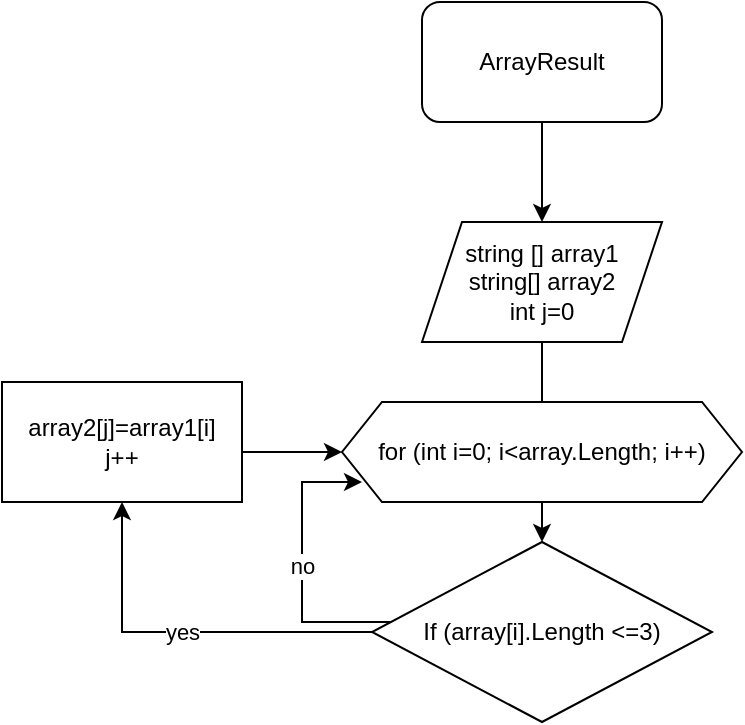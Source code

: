 <mxfile version="20.8.20" type="device"><diagram name="Страница 1" id="eUgX25l2-GboFDJnAxjg"><mxGraphModel dx="792" dy="474" grid="1" gridSize="10" guides="1" tooltips="1" connect="1" arrows="1" fold="1" page="1" pageScale="1" pageWidth="827" pageHeight="1169" math="0" shadow="0"><root><mxCell id="0"/><mxCell id="1" parent="0"/><mxCell id="sMMyRnsMspVgKDLRVQZa-9" value="" style="edgeStyle=orthogonalEdgeStyle;rounded=0;orthogonalLoop=1;jettySize=auto;html=1;fontColor=#000000;" edge="1" parent="1" source="sMMyRnsMspVgKDLRVQZa-4" target="sMMyRnsMspVgKDLRVQZa-5"><mxGeometry relative="1" as="geometry"/></mxCell><mxCell id="sMMyRnsMspVgKDLRVQZa-4" value="&lt;font color=&quot;#000000&quot;&gt;ArrayResult&lt;/font&gt;" style="rounded=1;whiteSpace=wrap;html=1;labelBackgroundColor=#ffffff;fontColor=#FFFFFF;" vertex="1" parent="1"><mxGeometry x="340" y="90" width="120" height="60" as="geometry"/></mxCell><mxCell id="sMMyRnsMspVgKDLRVQZa-10" value="" style="edgeStyle=orthogonalEdgeStyle;rounded=0;orthogonalLoop=1;jettySize=auto;html=1;fontColor=#000000;" edge="1" parent="1" source="sMMyRnsMspVgKDLRVQZa-5" target="sMMyRnsMspVgKDLRVQZa-7"><mxGeometry relative="1" as="geometry"/></mxCell><mxCell id="sMMyRnsMspVgKDLRVQZa-5" value="string [] array1&lt;br&gt;string[] array2&lt;br&gt;int j=0" style="shape=parallelogram;perimeter=parallelogramPerimeter;whiteSpace=wrap;html=1;fixedSize=1;labelBackgroundColor=#ffffff;fontColor=#000000;" vertex="1" parent="1"><mxGeometry x="340" y="200" width="120" height="60" as="geometry"/></mxCell><mxCell id="sMMyRnsMspVgKDLRVQZa-6" value="for (int i=0; i&amp;lt;array.Length; i++)" style="shape=hexagon;perimeter=hexagonPerimeter2;whiteSpace=wrap;html=1;fixedSize=1;labelBackgroundColor=#ffffff;fontColor=#000000;" vertex="1" parent="1"><mxGeometry x="300" y="290" width="200" height="50" as="geometry"/></mxCell><mxCell id="sMMyRnsMspVgKDLRVQZa-11" value="yes" style="edgeStyle=orthogonalEdgeStyle;rounded=0;orthogonalLoop=1;jettySize=auto;html=1;entryX=0.5;entryY=1;entryDx=0;entryDy=0;fontColor=#000000;" edge="1" parent="1" source="sMMyRnsMspVgKDLRVQZa-7" target="sMMyRnsMspVgKDLRVQZa-8"><mxGeometry relative="1" as="geometry"/></mxCell><mxCell id="sMMyRnsMspVgKDLRVQZa-13" value="no" style="edgeStyle=orthogonalEdgeStyle;rounded=0;orthogonalLoop=1;jettySize=auto;html=1;fontColor=#000000;entryX=0.05;entryY=0.8;entryDx=0;entryDy=0;entryPerimeter=0;" edge="1" parent="1" source="sMMyRnsMspVgKDLRVQZa-7" target="sMMyRnsMspVgKDLRVQZa-6"><mxGeometry relative="1" as="geometry"><mxPoint x="280" y="330" as="targetPoint"/><Array as="points"><mxPoint x="280" y="400"/><mxPoint x="280" y="330"/></Array></mxGeometry></mxCell><mxCell id="sMMyRnsMspVgKDLRVQZa-7" value="If (array[i].Length &amp;lt;=3)" style="rhombus;whiteSpace=wrap;html=1;labelBackgroundColor=#ffffff;fontColor=#000000;" vertex="1" parent="1"><mxGeometry x="315" y="360" width="170" height="90" as="geometry"/></mxCell><mxCell id="sMMyRnsMspVgKDLRVQZa-14" style="edgeStyle=orthogonalEdgeStyle;rounded=0;orthogonalLoop=1;jettySize=auto;html=1;fontColor=#000000;" edge="1" parent="1" source="sMMyRnsMspVgKDLRVQZa-8" target="sMMyRnsMspVgKDLRVQZa-6"><mxGeometry relative="1" as="geometry"><Array as="points"><mxPoint x="260" y="315"/><mxPoint x="260" y="315"/></Array></mxGeometry></mxCell><mxCell id="sMMyRnsMspVgKDLRVQZa-8" value="array2[j]=array1[i]&lt;br&gt;j++" style="rounded=0;whiteSpace=wrap;html=1;labelBackgroundColor=#ffffff;fontColor=#000000;" vertex="1" parent="1"><mxGeometry x="130" y="280" width="120" height="60" as="geometry"/></mxCell></root></mxGraphModel></diagram></mxfile>